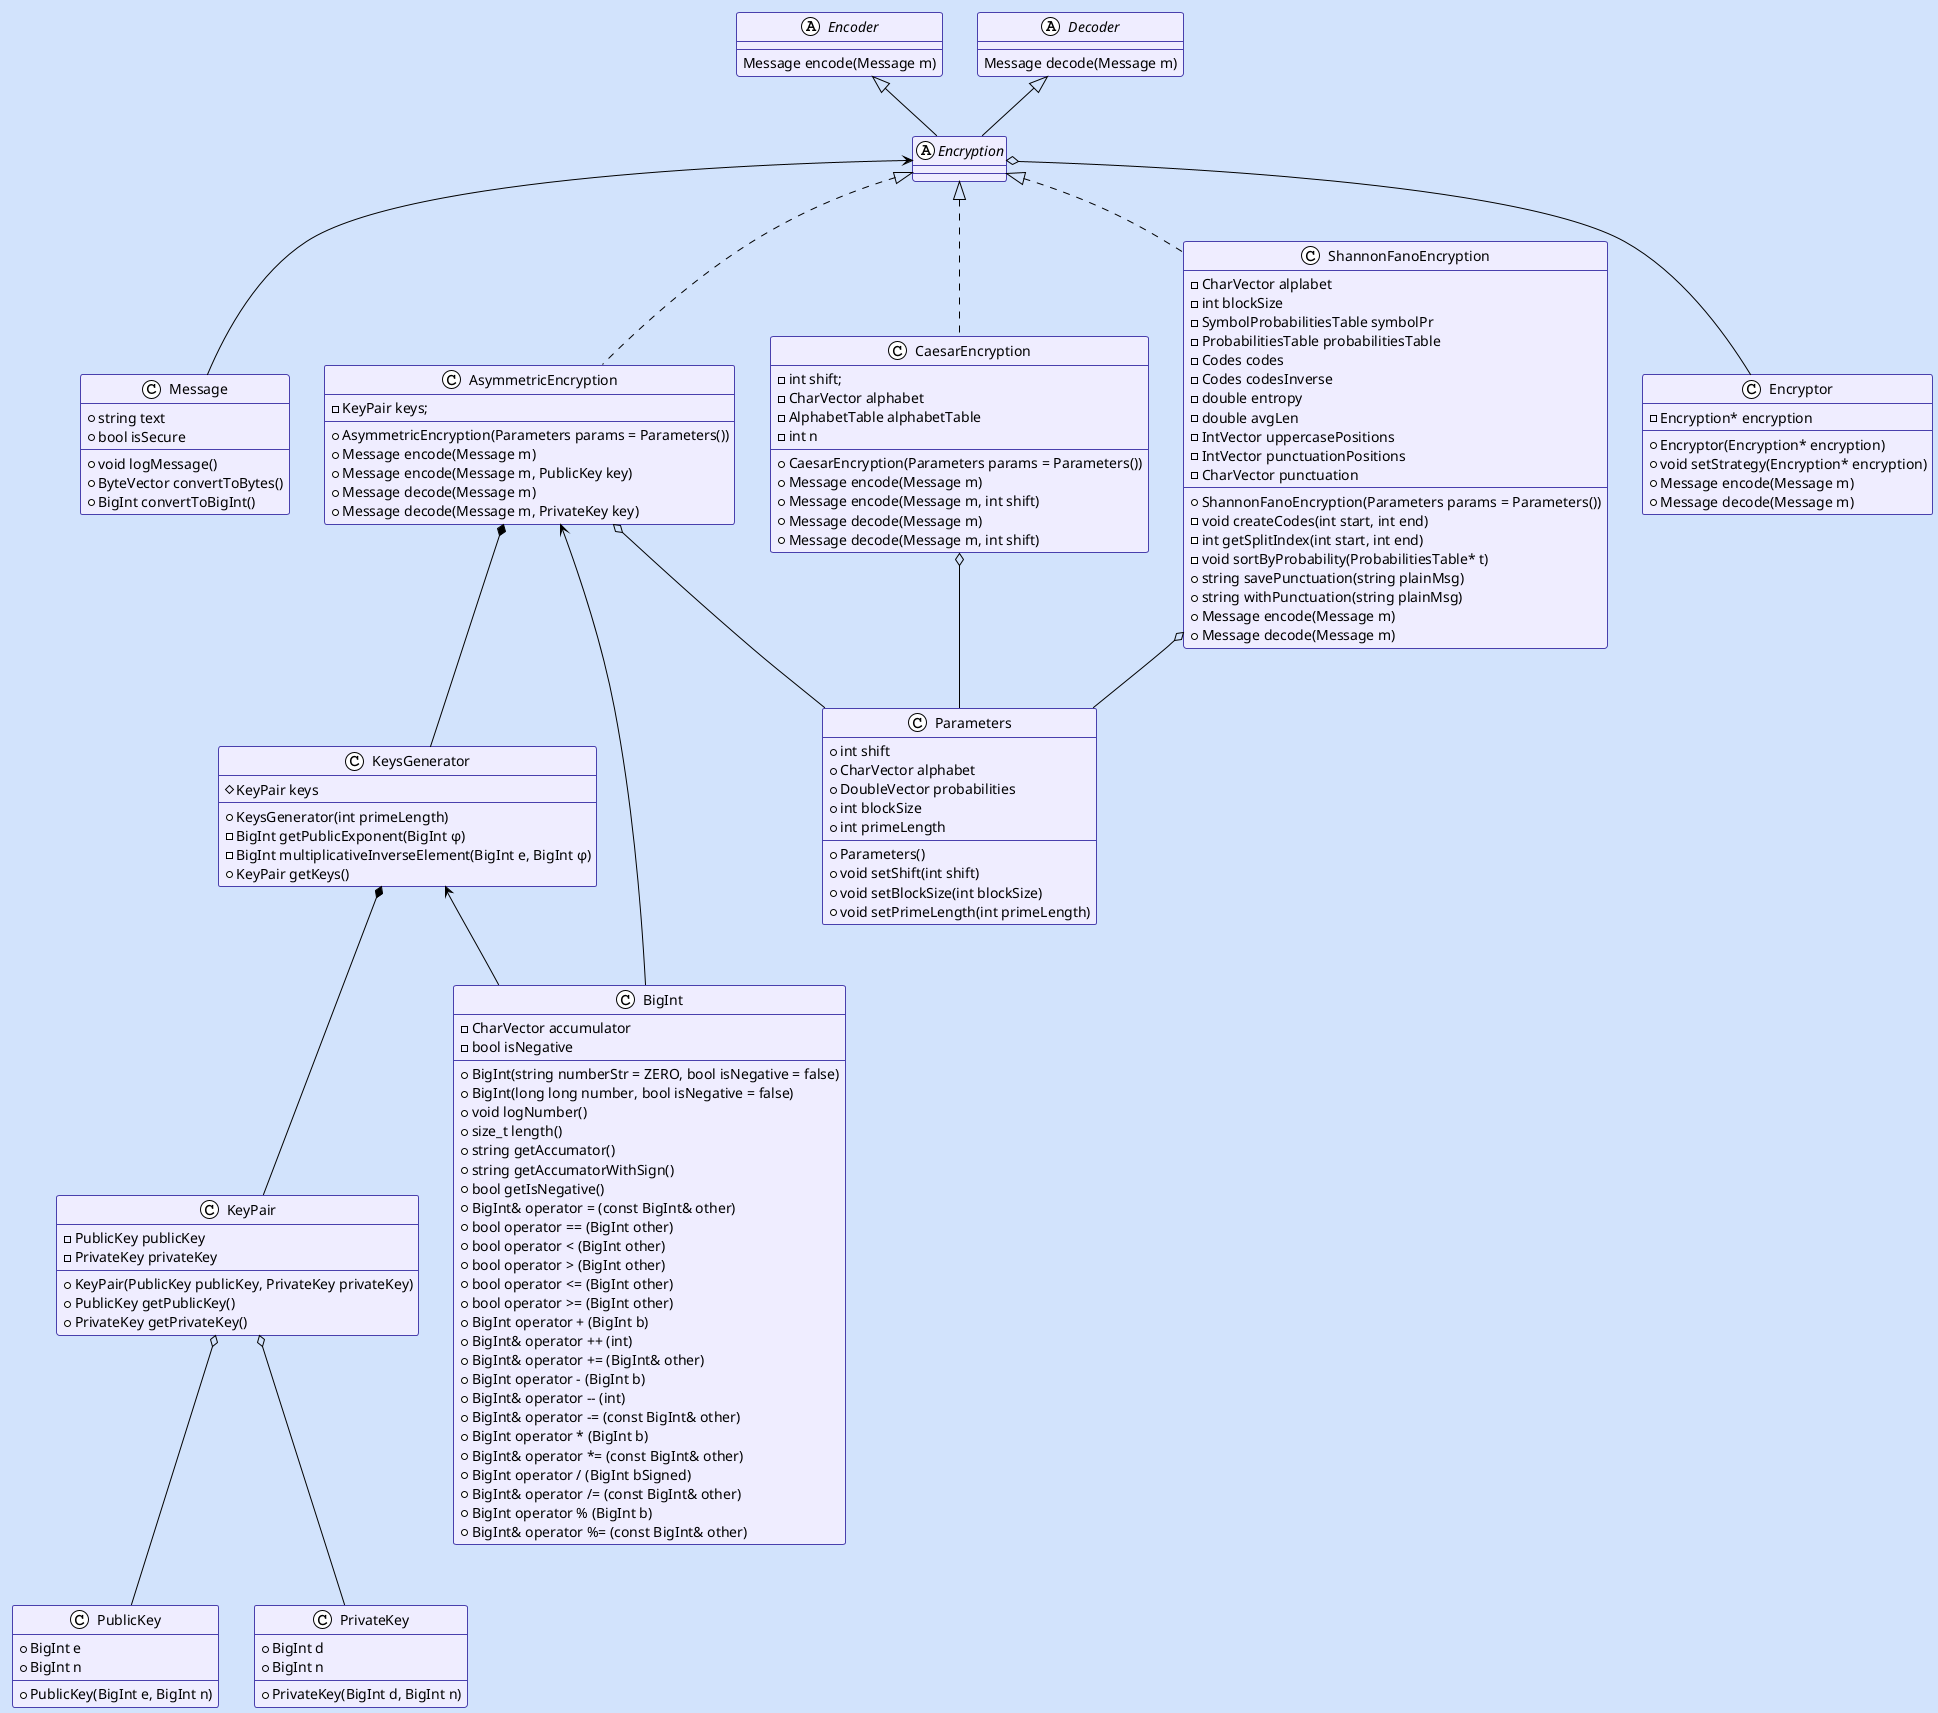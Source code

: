 @startuml Диаграмма классов
  !theme plain
  skinparam BackgroundColor #d2e3fc
  skinparam ClassBorderColor #4940ad
  skinparam ClassBackgroundColor #efedff
  skinparam Handwritten false

  class Message {
    +string text
    +bool isSecure
    +void logMessage()
    +ByteVector convertToBytes()
    +BigInt convertToBigInt()
  }

  abstract Encryption

  class AsymmetricEncryption {
    -KeyPair keys;
    +AsymmetricEncryption(Parameters params = Parameters())
    +Message encode(Message m)
    +Message encode(Message m, PublicKey key)
    +Message decode(Message m)
    +Message decode(Message m, PrivateKey key)
  }
  class PublicKey {
    +BigInt e
    +BigInt n
    +PublicKey(BigInt e, BigInt n)
  }
  class PrivateKey {
    +BigInt d
    +BigInt n
    +PrivateKey(BigInt d, BigInt n)
  }
  class KeyPair {
    -PublicKey publicKey
    -PrivateKey privateKey
    +KeyPair(PublicKey publicKey, PrivateKey privateKey)
    +PublicKey getPublicKey()
    +PrivateKey getPrivateKey()
  }

  class KeysGenerator {
    #KeyPair keys
    +KeysGenerator(int primeLength)
    -BigInt getPublicExponent(BigInt φ)
    -BigInt multiplicativeInverseElement(BigInt e, BigInt φ)
    +KeyPair getKeys()
  }

  class CaesarEncryption {
    -int shift;
    -CharVector alphabet
    -AlphabetTable alphabetTable
    -int n
    +CaesarEncryption(Parameters params = Parameters())
    +Message encode(Message m)
    +Message encode(Message m, int shift)
    +Message decode(Message m)
    +Message decode(Message m, int shift)
  }

  class ShannonFanoEncryption {
    -CharVector alplabet
    -int blockSize
    -SymbolProbabilitiesTable symbolPr
    -ProbabilitiesTable probabilitiesTable
    -Codes codes
    -Codes codesInverse
    -double entropy
    -double avgLen 
    -IntVector uppercasePositions
    -IntVector punctuationPositions
    -CharVector punctuation
    +ShannonFanoEncryption(Parameters params = Parameters())
    -void createCodes(int start, int end)
    -int getSplitIndex(int start, int end)
    -void sortByProbability(ProbabilitiesTable* t)
    +string savePunctuation(string plainMsg)
    +string withPunctuation(string plainMsg)
    +Message encode(Message m)
    +Message decode(Message m)
  }

  abstract Encoder {
    Message encode(Message m)
  }

  abstract Decoder {
    Message decode(Message m)
  }

  class Parameters {
    +int shift
    +CharVector alphabet
    +DoubleVector probabilities
    +int blockSize
    +int primeLength
    +Parameters()
    +void setShift(int shift)
    +void setBlockSize(int blockSize)
    +void setPrimeLength(int primeLength)
  }

  class Encryptor {
    -Encryption* encryption
    +Encryptor(Encryption* encryption)
    +void setStrategy(Encryption* encryption)
    +Message encode(Message m)
    +Message decode(Message m)
  }

  class BigInt {
    -CharVector accumulator
    -bool isNegative
    +BigInt(string numberStr = ZERO, bool isNegative = false)
    +BigInt(long long number, bool isNegative = false)
    +void logNumber()
    +size_t length()
    +string getAccumator()
    +string getAccumatorWithSign()
    +bool getIsNegative()
    +BigInt& operator = (const BigInt& other)
    +bool operator == (BigInt other)
    +bool operator < (BigInt other)
    +bool operator > (BigInt other)
    +bool operator <= (BigInt other)
    +bool operator >= (BigInt other)
    +BigInt operator + (BigInt b)
    +BigInt& operator ++ (int)
    +BigInt& operator += (BigInt& other)
    +BigInt operator - (BigInt b)
    +BigInt& operator -- (int)
    +BigInt& operator -= (const BigInt& other)
    +BigInt operator * (BigInt b)
    +BigInt& operator *= (const BigInt& other)
    +BigInt operator / (BigInt bSigned)
    +BigInt& operator /= (const BigInt& other)
    +BigInt operator % (BigInt b)
    +BigInt& operator %= (const BigInt& other)
  }

  KeyPair o-- PrivateKey
  KeyPair o-- PublicKey

  Encoder <|-- Encryption
  Decoder <|-- Encryption

  Encryption <|.. AsymmetricEncryption
  Encryption <|.. CaesarEncryption
  Encryption <|.. ShannonFanoEncryption
  Encryption o-- Encryptor
  Encryption <-- Message

  AsymmetricEncryption *-- KeysGenerator
  AsymmetricEncryption <-- BigInt
  AsymmetricEncryption o-- Parameters
  CaesarEncryption o-- Parameters
  ShannonFanoEncryption o-- Parameters

  KeysGenerator *-- KeyPair
  KeysGenerator <-- BigInt
  
@enduml